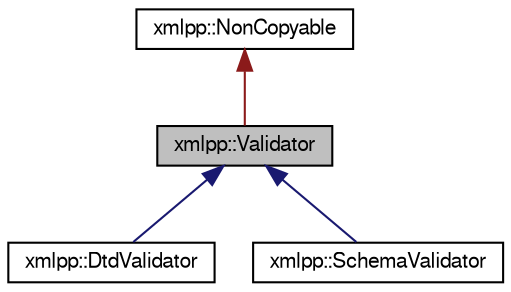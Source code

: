 digraph G
{
  bgcolor="transparent";
  edge [fontname="FreeSans",fontsize=10,labelfontname="FreeSans",labelfontsize=10];
  node [fontname="FreeSans",fontsize=10,shape=record];
  Node1 [label="xmlpp::Validator",height=0.2,width=0.4,color="black", fillcolor="grey75", style="filled" fontcolor="black"];
  Node2 -> Node1 [dir=back,color="firebrick4",fontsize=10,style="solid",fontname="FreeSans"];
  Node2 [label="xmlpp::NonCopyable",height=0.2,width=0.4,color="black",URL="$classxmlpp_1_1NonCopyable.html",tooltip="Herited by classes which cannot be copied."];
  Node1 -> Node3 [dir=back,color="midnightblue",fontsize=10,style="solid",fontname="FreeSans"];
  Node3 [label="xmlpp::DtdValidator",height=0.2,width=0.4,color="black",URL="$classxmlpp_1_1DtdValidator.html",tooltip="XML DOM parser."];
  Node1 -> Node4 [dir=back,color="midnightblue",fontsize=10,style="solid",fontname="FreeSans"];
  Node4 [label="xmlpp::SchemaValidator",height=0.2,width=0.4,color="black",URL="$classxmlpp_1_1SchemaValidator.html",tooltip="XML DOM parser."];
}
